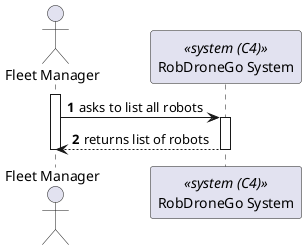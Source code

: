 @startuml process-view
autonumber

actor FM as "Fleet Manager"
participant SYS as "RobDroneGo System" <<system (C4)>>

activate FM

FM -> SYS : asks to list all robots
activate SYS

FM <-- SYS : returns list of robots
deactivate SYS

deactivate FM

@enduml
